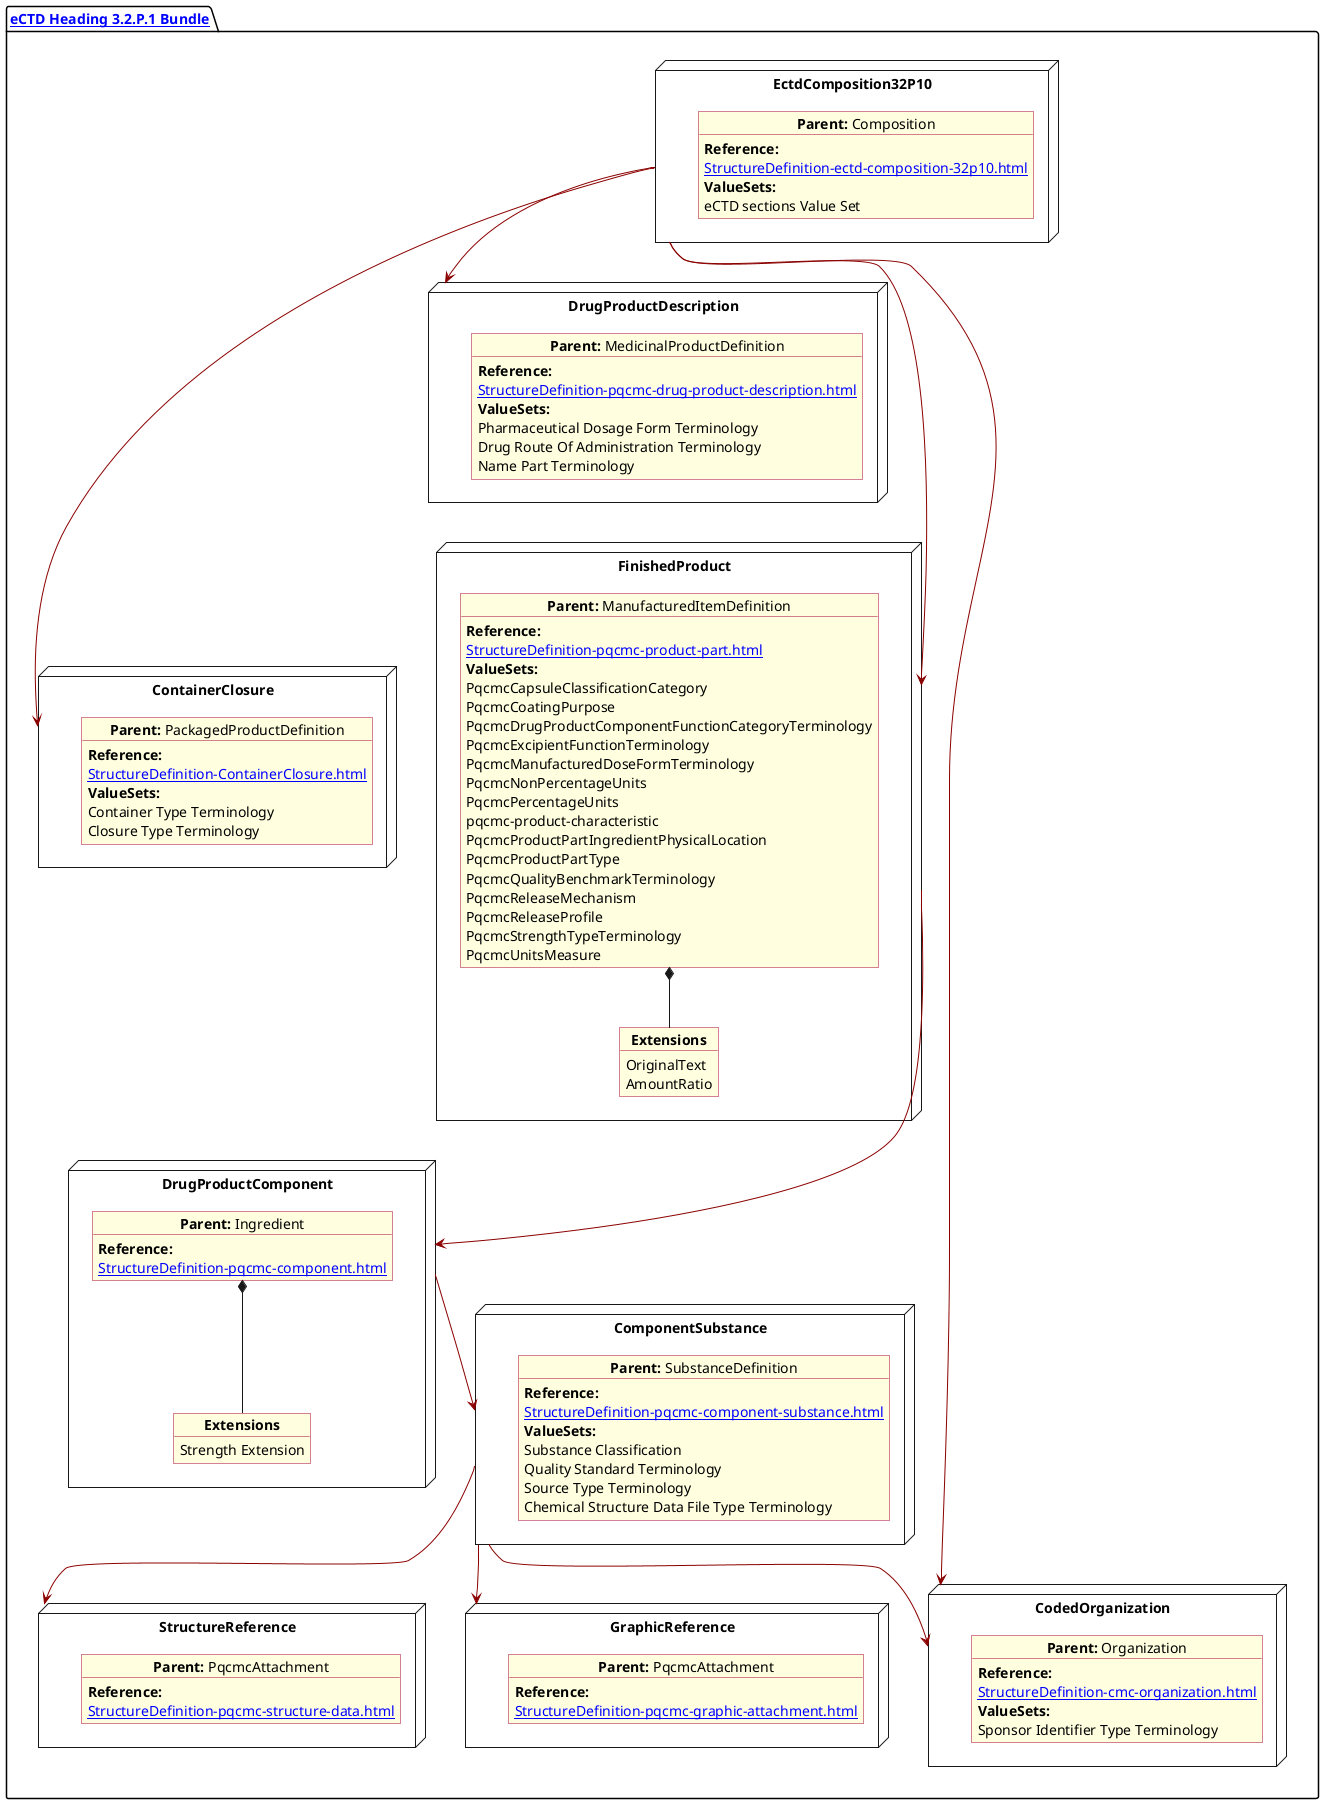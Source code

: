 @startuml ProdDesComp
allowmixing
'Mixed model of use case and object
skinparam svgDimensionStyle false
skinparam ObjectBackgroundColor LightYellow
skinparam ObjectBorderColor #A80036
skinparam activityDiamondBorderColor #A80036
skinparam activityDiamondBackgroundColor lawnGreen
skinparam ClassBorderThickness 4

package "[[StructureDefinition-cmc-ectd-document-32p10.html eCTD Heading 3.2.P.1 Bundle]]" as NODES {
  node "ContainerClosure" as N21 {

    object "**Parent:** PackagedProductDefinition" as obj22 {
      **Reference:**
      [[StructureDefinition-ContainerClosure.html]]
      **ValueSets:**
      Container Type Terminology
      Closure Type Terminology
    }
  }

  node "DrugProductDescription" as N2 {

    object "**Parent:** MedicinalProductDefinition" as obj2 {
      **Reference:**
      [[StructureDefinition-pqcmc-drug-product-description.html]]
      **ValueSets:**
      Pharmaceutical Dosage Form Terminology
      Drug Route Of Administration Terminology
      Name Part Terminology
    }
  }

  node "FinishedProduct"as MID {
    object "**Parent:** ManufacturedItemDefinition" as objMID {

      **Reference:**
      [[StructureDefinition-pqcmc-product-part.html]]
      **ValueSets:**
      PqcmcCapsuleClassificationCategory
      PqcmcCoatingPurpose
      PqcmcDrugProductComponentFunctionCategoryTerminology
      PqcmcExcipientFunctionTerminology
      PqcmcManufacturedDoseFormTerminology
      PqcmcNonPercentageUnits
      PqcmcPercentageUnits
      pqcmc-product-characteristic
      PqcmcProductPartIngredientPhysicalLocation
      PqcmcProductPartType
      PqcmcQualityBenchmarkTerminology
      PqcmcReleaseMechanism
      PqcmcReleaseProfile
      PqcmcStrengthTypeTerminology
      PqcmcUnitsMeasure
    }
    object "**Extensions**" as objMIDExs {
      OriginalText
      AmountRatio
    }
    objMID *-- objMIDExs
  }
  node "DrugProductComponent" as NN {

    object "**Parent:** Ingredient" as obj3 {
      **Reference:**
      [[StructureDefinition-pqcmc-component.html]]
    }
    object "**Extensions**" as objExs {
      Strength Extension
    }
    obj3 *-- objExs
  }

  node "ComponentSubstance" as NCS {

    object "**Parent:** SubstanceDefinition" as objSubDef {
      **Reference:**
      [[StructureDefinition-pqcmc-component-substance.html]]
      **ValueSets:**
      Substance Classification
      Quality Standard Terminology
      Source Type Terminology
      Chemical Structure Data File Type Terminology
    }
  }

  node "StructureReference" as NB642 {

    object "**Parent:** PqcmcAttachment"  as obj642 {

      **Reference:**
      [[StructureDefinition-pqcmc-structure-data.html]]
    }

  }
  node "GraphicReference" as NB64 {

    object "**Parent:** PqcmcAttachment"  as obj64 {

      **Reference:**
      [[StructureDefinition-pqcmc-graphic-attachment.html]]
    }

  }
  node "CodedOrganization" as NSO {

    object "**Parent:** Organization" as objAu {
      **Reference:**
      [[StructureDefinition-cmc-organization.html]]
      **ValueSets:**
      Sponsor Identifier Type Terminology
    }
  }

  node "EctdComposition32P10" as N1 {

    object "**Parent:** Composition" as obj1 {
      **Reference:**
      [[StructureDefinition-ectd-composition-32p10.html]]
      **ValueSets:**
      eCTD sections Value Set
    }

  }

  N1 -[#darkred]-> N2
  N1 -[#darkred]--> MID
  N1 -[#darkred]-> NSO
  N1 -[#darkred]-->  N21
  MID -[#darkred]--> NN
  NCS -[#darkred]-> NSO
  NN -[#darkred]-> NCS
  NCS -[#darkred]-> NB64
  NCS -[#darkred]-> NB642
  @enduml